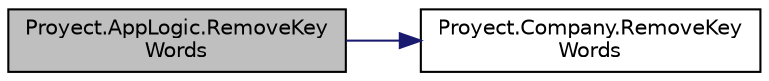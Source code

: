 digraph "Proyect.AppLogic.RemoveKeyWords"
{
 // INTERACTIVE_SVG=YES
 // LATEX_PDF_SIZE
  edge [fontname="Helvetica",fontsize="10",labelfontname="Helvetica",labelfontsize="10"];
  node [fontname="Helvetica",fontsize="10",shape=record];
  rankdir="LR";
  Node1 [label="Proyect.AppLogic.RemoveKey\lWords",height=0.2,width=0.4,color="black", fillcolor="grey75", style="filled", fontcolor="black",tooltip="Remueve palabras clave de la oferta de una compania. Le delega la responsabilidad a company (La exper..."];
  Node1 -> Node2 [color="midnightblue",fontsize="10",style="solid",fontname="Helvetica"];
  Node2 [label="Proyect.Company.RemoveKey\lWords",height=0.2,width=0.4,color="black", fillcolor="white", style="filled",URL="$classProyect_1_1Company.html#a177930f6354094c5890f8a63aab499c4",tooltip="Remueve palabras clave de una oferta (Por expert)."];
}
